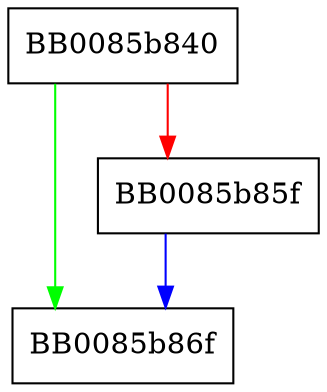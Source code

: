 digraph BIO_asn1_get_prefix {
  node [shape="box"];
  graph [splines=ortho];
  BB0085b840 -> BB0085b86f [color="green"];
  BB0085b840 -> BB0085b85f [color="red"];
  BB0085b85f -> BB0085b86f [color="blue"];
}